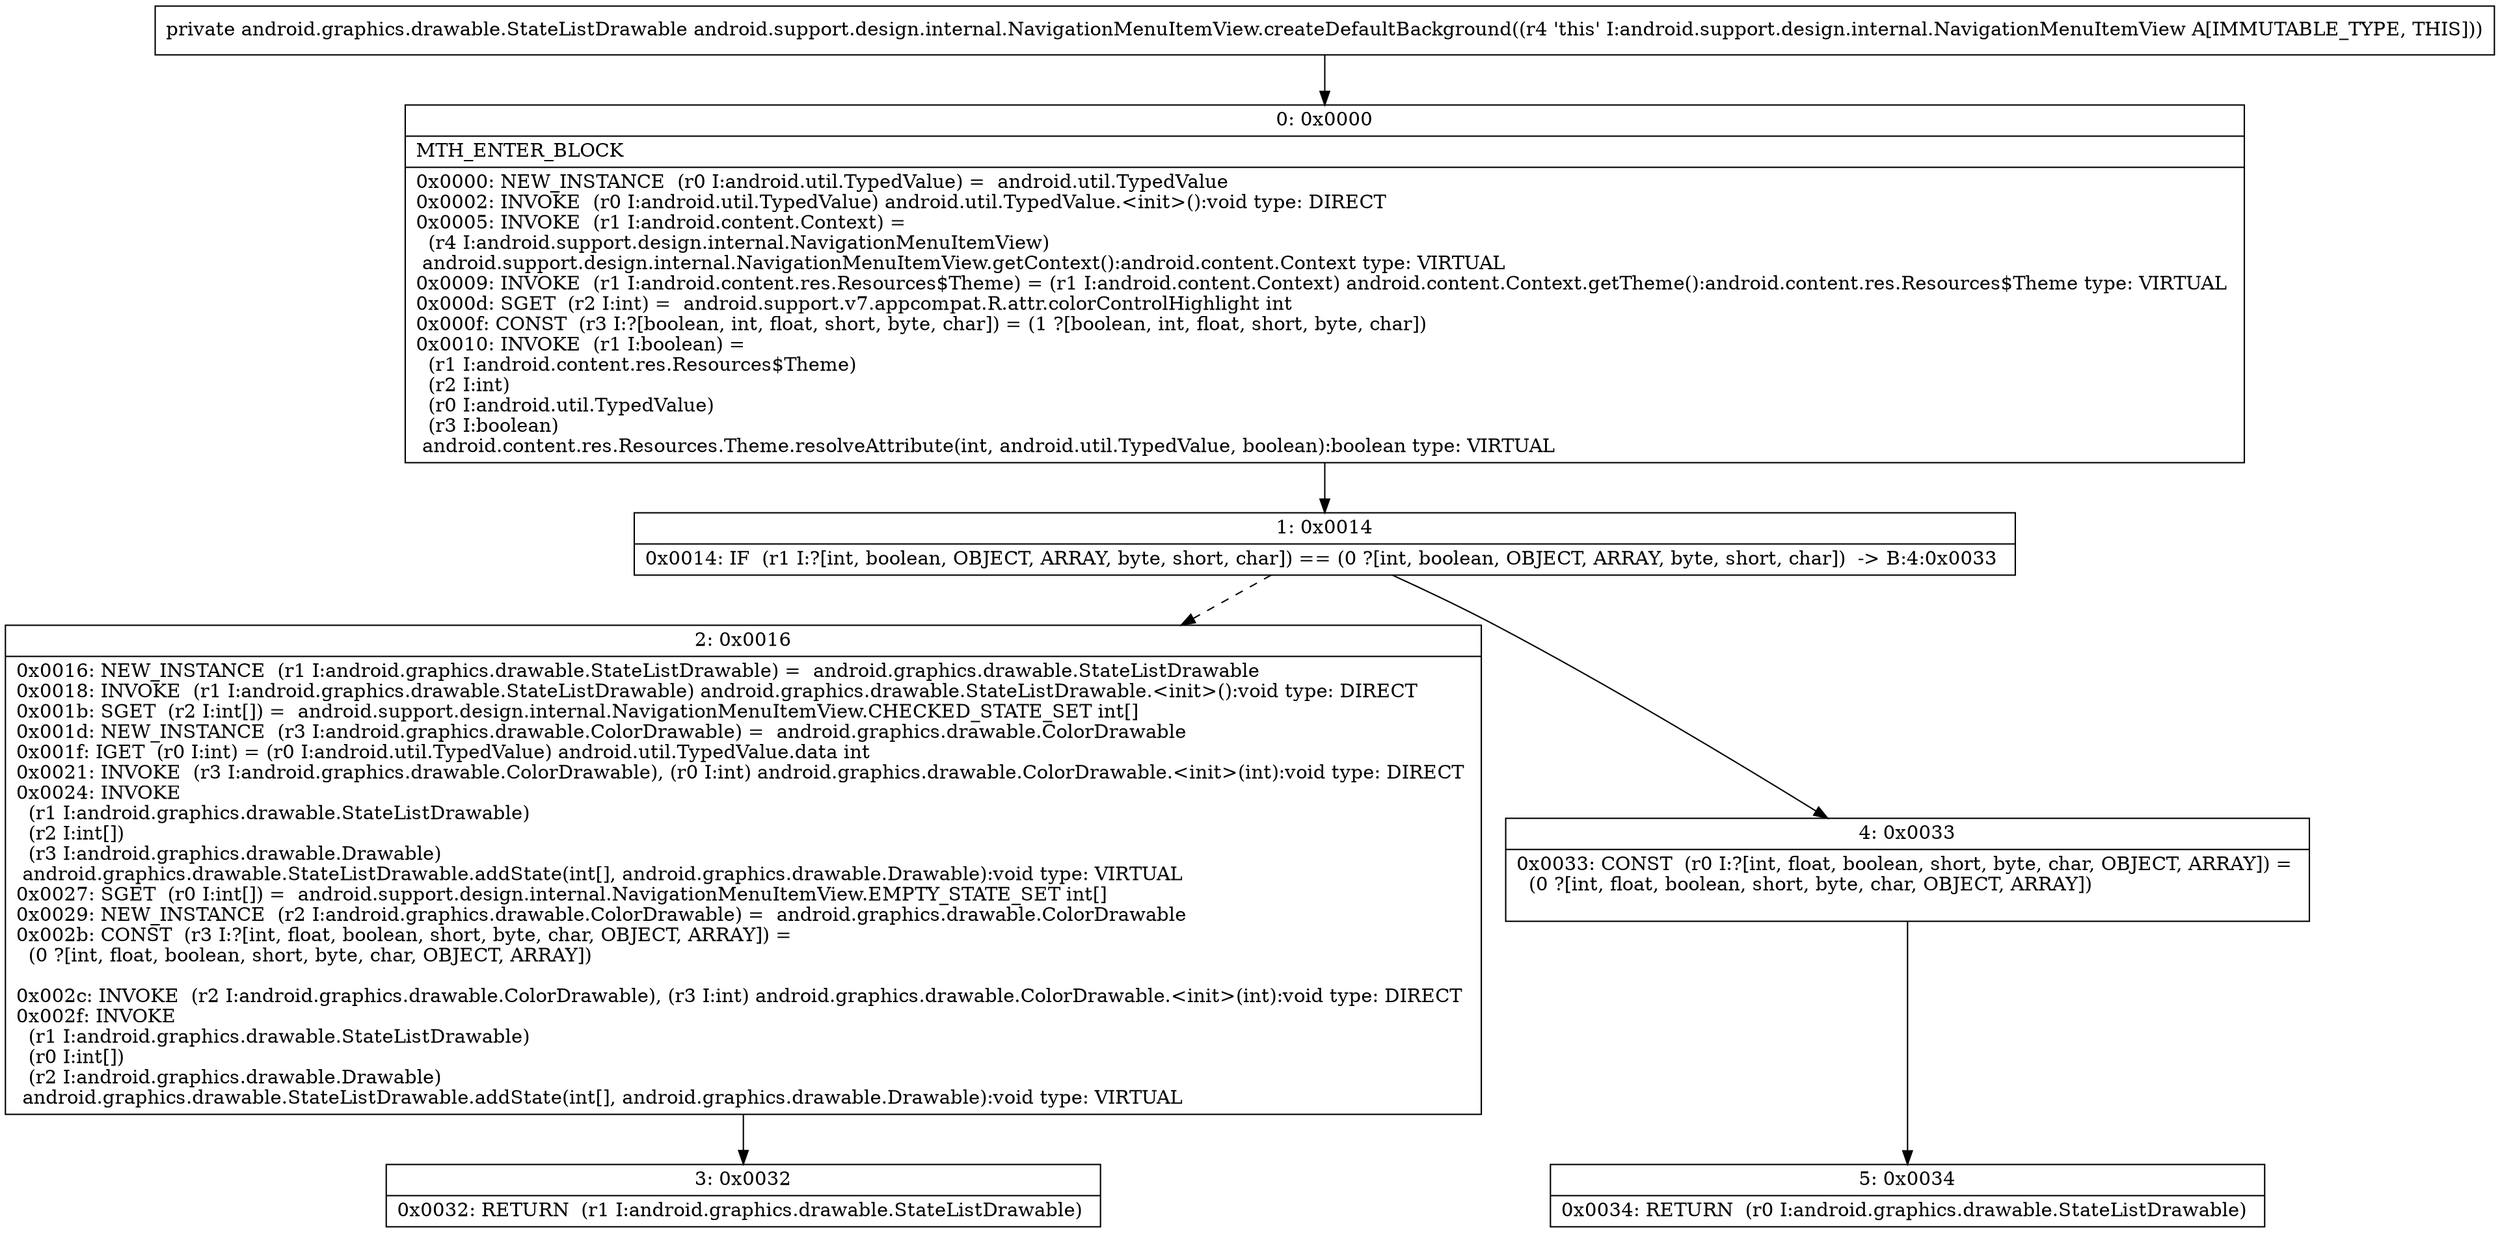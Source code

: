 digraph "CFG forandroid.support.design.internal.NavigationMenuItemView.createDefaultBackground()Landroid\/graphics\/drawable\/StateListDrawable;" {
Node_0 [shape=record,label="{0\:\ 0x0000|MTH_ENTER_BLOCK\l|0x0000: NEW_INSTANCE  (r0 I:android.util.TypedValue) =  android.util.TypedValue \l0x0002: INVOKE  (r0 I:android.util.TypedValue) android.util.TypedValue.\<init\>():void type: DIRECT \l0x0005: INVOKE  (r1 I:android.content.Context) = \l  (r4 I:android.support.design.internal.NavigationMenuItemView)\l android.support.design.internal.NavigationMenuItemView.getContext():android.content.Context type: VIRTUAL \l0x0009: INVOKE  (r1 I:android.content.res.Resources$Theme) = (r1 I:android.content.Context) android.content.Context.getTheme():android.content.res.Resources$Theme type: VIRTUAL \l0x000d: SGET  (r2 I:int) =  android.support.v7.appcompat.R.attr.colorControlHighlight int \l0x000f: CONST  (r3 I:?[boolean, int, float, short, byte, char]) = (1 ?[boolean, int, float, short, byte, char]) \l0x0010: INVOKE  (r1 I:boolean) = \l  (r1 I:android.content.res.Resources$Theme)\l  (r2 I:int)\l  (r0 I:android.util.TypedValue)\l  (r3 I:boolean)\l android.content.res.Resources.Theme.resolveAttribute(int, android.util.TypedValue, boolean):boolean type: VIRTUAL \l}"];
Node_1 [shape=record,label="{1\:\ 0x0014|0x0014: IF  (r1 I:?[int, boolean, OBJECT, ARRAY, byte, short, char]) == (0 ?[int, boolean, OBJECT, ARRAY, byte, short, char])  \-\> B:4:0x0033 \l}"];
Node_2 [shape=record,label="{2\:\ 0x0016|0x0016: NEW_INSTANCE  (r1 I:android.graphics.drawable.StateListDrawable) =  android.graphics.drawable.StateListDrawable \l0x0018: INVOKE  (r1 I:android.graphics.drawable.StateListDrawable) android.graphics.drawable.StateListDrawable.\<init\>():void type: DIRECT \l0x001b: SGET  (r2 I:int[]) =  android.support.design.internal.NavigationMenuItemView.CHECKED_STATE_SET int[] \l0x001d: NEW_INSTANCE  (r3 I:android.graphics.drawable.ColorDrawable) =  android.graphics.drawable.ColorDrawable \l0x001f: IGET  (r0 I:int) = (r0 I:android.util.TypedValue) android.util.TypedValue.data int \l0x0021: INVOKE  (r3 I:android.graphics.drawable.ColorDrawable), (r0 I:int) android.graphics.drawable.ColorDrawable.\<init\>(int):void type: DIRECT \l0x0024: INVOKE  \l  (r1 I:android.graphics.drawable.StateListDrawable)\l  (r2 I:int[])\l  (r3 I:android.graphics.drawable.Drawable)\l android.graphics.drawable.StateListDrawable.addState(int[], android.graphics.drawable.Drawable):void type: VIRTUAL \l0x0027: SGET  (r0 I:int[]) =  android.support.design.internal.NavigationMenuItemView.EMPTY_STATE_SET int[] \l0x0029: NEW_INSTANCE  (r2 I:android.graphics.drawable.ColorDrawable) =  android.graphics.drawable.ColorDrawable \l0x002b: CONST  (r3 I:?[int, float, boolean, short, byte, char, OBJECT, ARRAY]) = \l  (0 ?[int, float, boolean, short, byte, char, OBJECT, ARRAY])\l \l0x002c: INVOKE  (r2 I:android.graphics.drawable.ColorDrawable), (r3 I:int) android.graphics.drawable.ColorDrawable.\<init\>(int):void type: DIRECT \l0x002f: INVOKE  \l  (r1 I:android.graphics.drawable.StateListDrawable)\l  (r0 I:int[])\l  (r2 I:android.graphics.drawable.Drawable)\l android.graphics.drawable.StateListDrawable.addState(int[], android.graphics.drawable.Drawable):void type: VIRTUAL \l}"];
Node_3 [shape=record,label="{3\:\ 0x0032|0x0032: RETURN  (r1 I:android.graphics.drawable.StateListDrawable) \l}"];
Node_4 [shape=record,label="{4\:\ 0x0033|0x0033: CONST  (r0 I:?[int, float, boolean, short, byte, char, OBJECT, ARRAY]) = \l  (0 ?[int, float, boolean, short, byte, char, OBJECT, ARRAY])\l \l}"];
Node_5 [shape=record,label="{5\:\ 0x0034|0x0034: RETURN  (r0 I:android.graphics.drawable.StateListDrawable) \l}"];
MethodNode[shape=record,label="{private android.graphics.drawable.StateListDrawable android.support.design.internal.NavigationMenuItemView.createDefaultBackground((r4 'this' I:android.support.design.internal.NavigationMenuItemView A[IMMUTABLE_TYPE, THIS])) }"];
MethodNode -> Node_0;
Node_0 -> Node_1;
Node_1 -> Node_2[style=dashed];
Node_1 -> Node_4;
Node_2 -> Node_3;
Node_4 -> Node_5;
}

